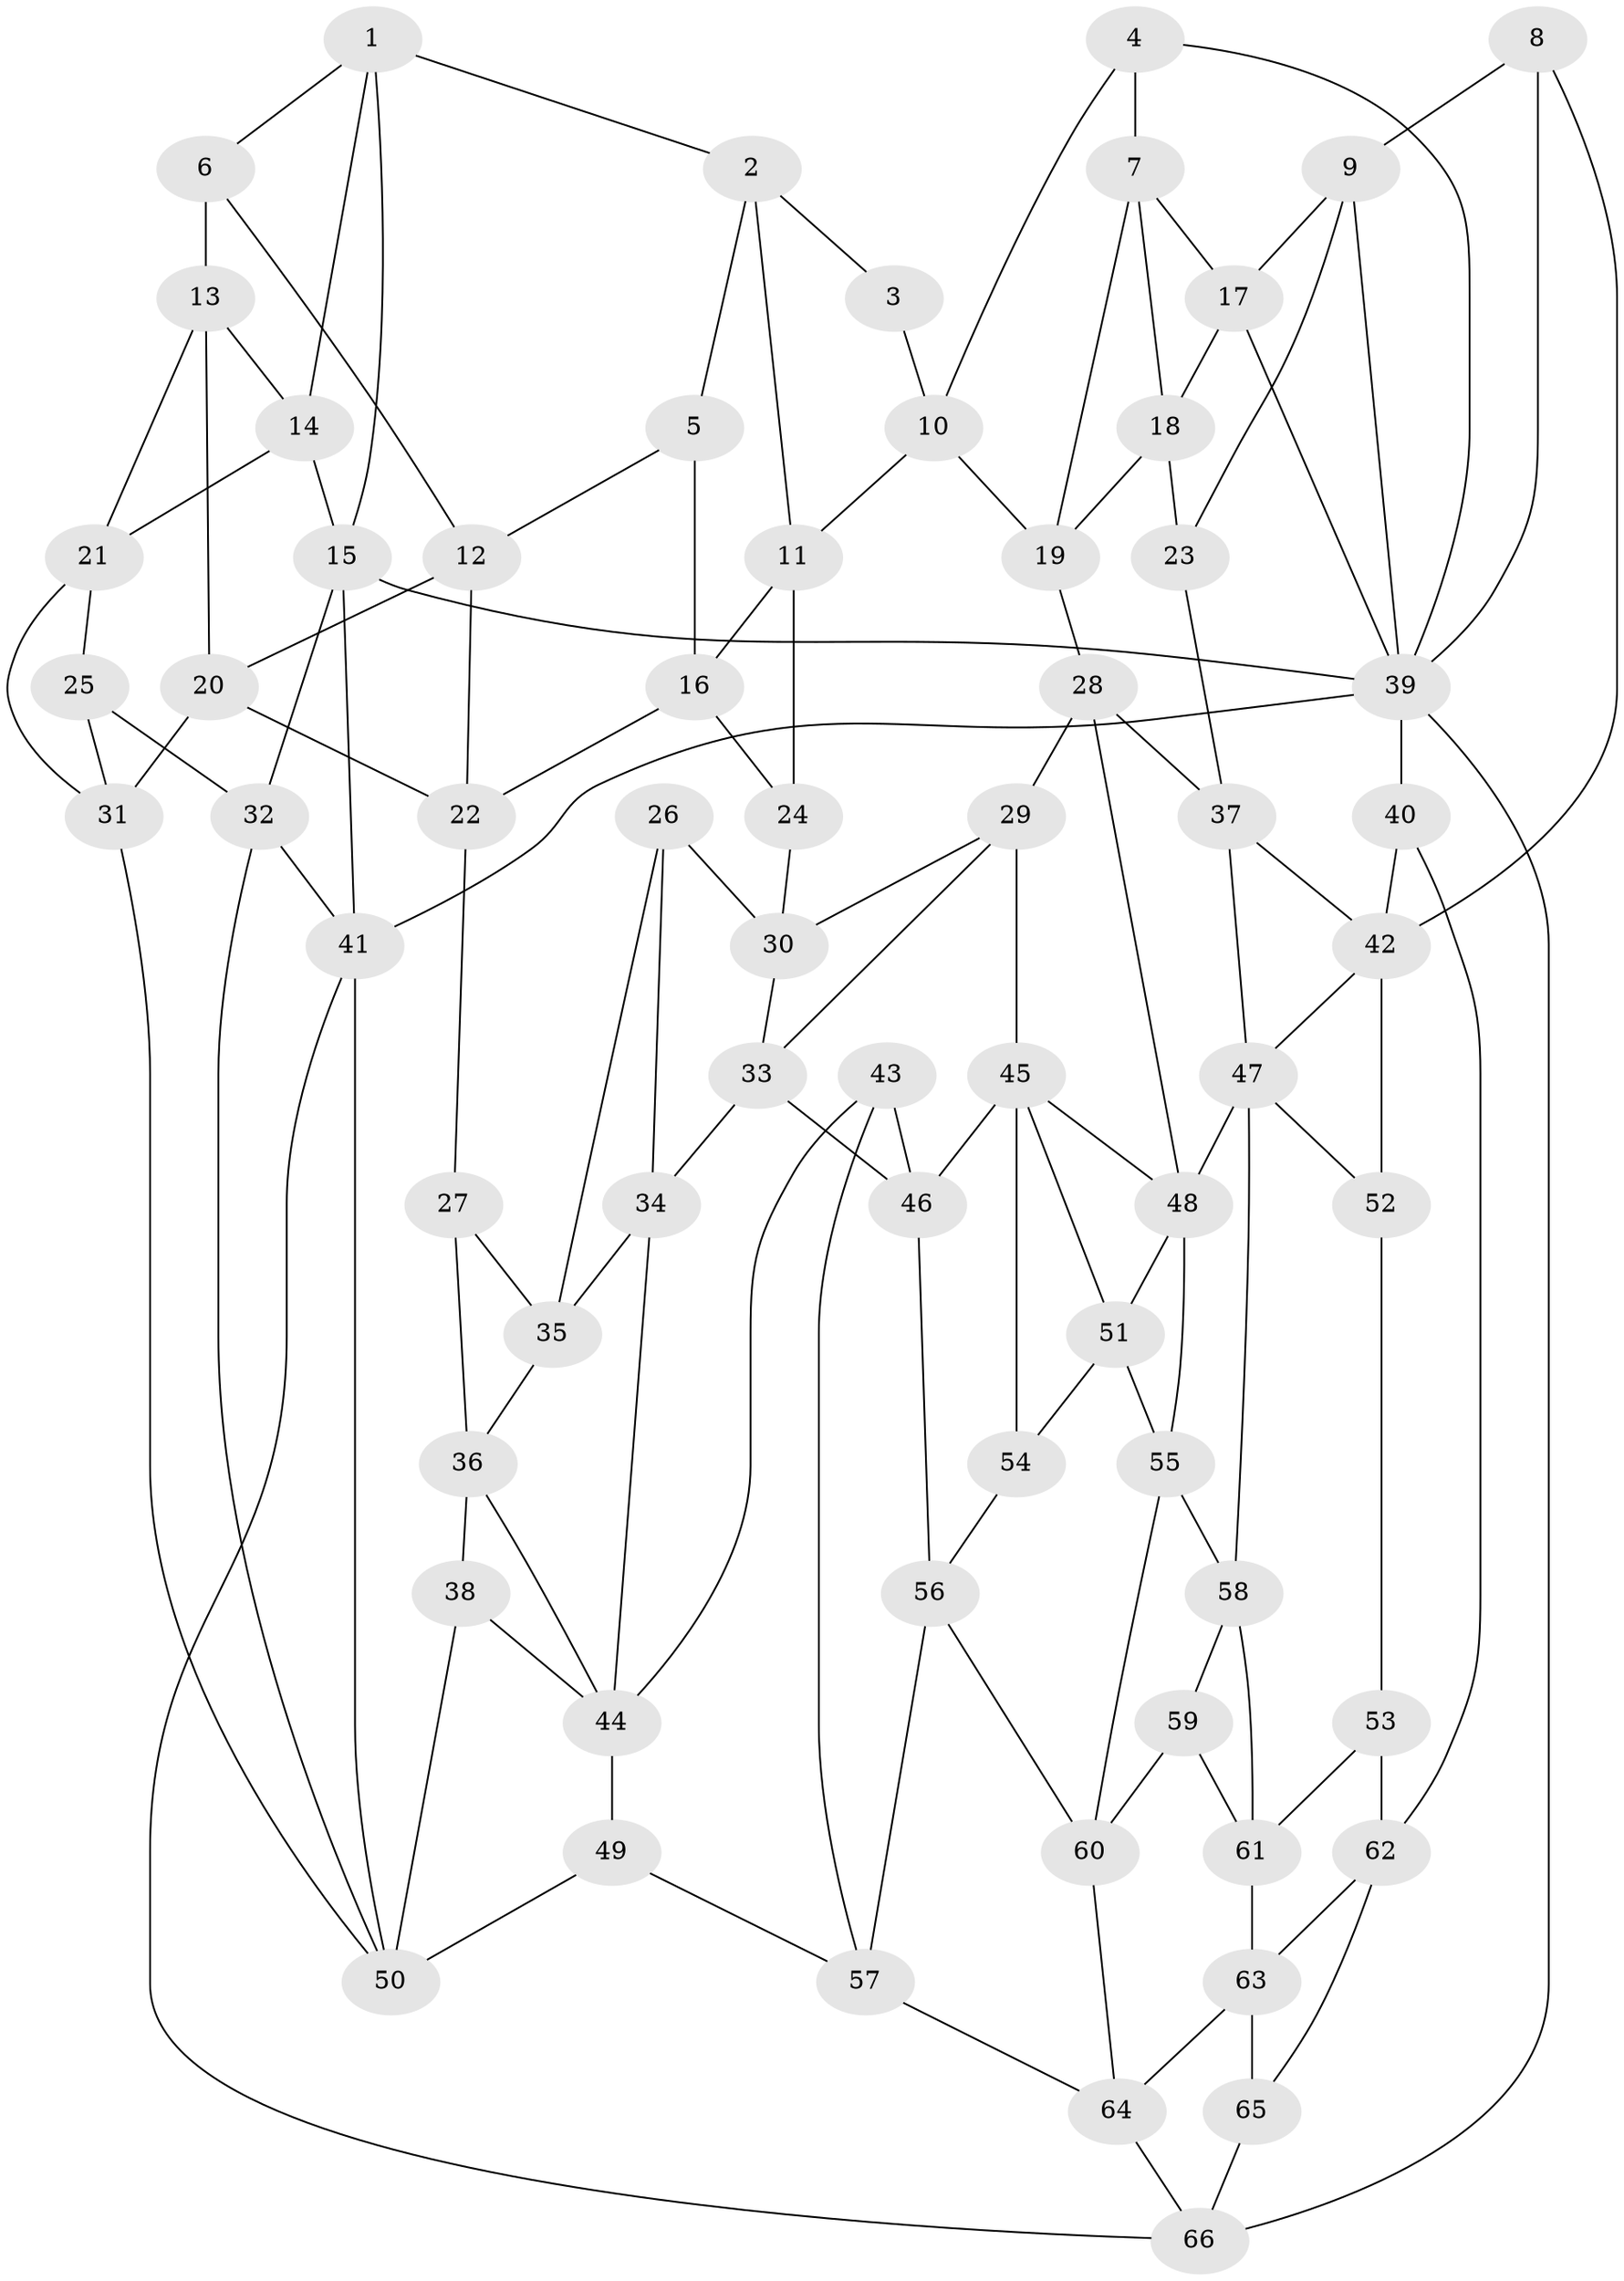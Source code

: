 // original degree distribution, {3: 0.015151515151515152, 4: 0.19696969696969696, 5: 0.6060606060606061, 6: 0.18181818181818182}
// Generated by graph-tools (version 1.1) at 2025/51/03/09/25 03:51:09]
// undirected, 66 vertices, 128 edges
graph export_dot {
graph [start="1"]
  node [color=gray90,style=filled];
  1;
  2;
  3;
  4;
  5;
  6;
  7;
  8;
  9;
  10;
  11;
  12;
  13;
  14;
  15;
  16;
  17;
  18;
  19;
  20;
  21;
  22;
  23;
  24;
  25;
  26;
  27;
  28;
  29;
  30;
  31;
  32;
  33;
  34;
  35;
  36;
  37;
  38;
  39;
  40;
  41;
  42;
  43;
  44;
  45;
  46;
  47;
  48;
  49;
  50;
  51;
  52;
  53;
  54;
  55;
  56;
  57;
  58;
  59;
  60;
  61;
  62;
  63;
  64;
  65;
  66;
  1 -- 2 [weight=1.0];
  1 -- 6 [weight=1.0];
  1 -- 14 [weight=1.0];
  1 -- 15 [weight=1.0];
  2 -- 3 [weight=1.0];
  2 -- 5 [weight=1.0];
  2 -- 11 [weight=1.0];
  3 -- 10 [weight=1.0];
  4 -- 7 [weight=1.0];
  4 -- 10 [weight=1.0];
  4 -- 39 [weight=1.0];
  5 -- 12 [weight=1.0];
  5 -- 16 [weight=1.0];
  6 -- 12 [weight=1.0];
  6 -- 13 [weight=1.0];
  7 -- 17 [weight=1.0];
  7 -- 18 [weight=1.0];
  7 -- 19 [weight=1.0];
  8 -- 9 [weight=1.0];
  8 -- 39 [weight=1.0];
  8 -- 42 [weight=1.0];
  9 -- 17 [weight=1.0];
  9 -- 23 [weight=1.0];
  9 -- 39 [weight=1.0];
  10 -- 11 [weight=1.0];
  10 -- 19 [weight=1.0];
  11 -- 16 [weight=1.0];
  11 -- 24 [weight=1.0];
  12 -- 20 [weight=1.0];
  12 -- 22 [weight=1.0];
  13 -- 14 [weight=1.0];
  13 -- 20 [weight=1.0];
  13 -- 21 [weight=1.0];
  14 -- 15 [weight=1.0];
  14 -- 21 [weight=1.0];
  15 -- 32 [weight=1.0];
  15 -- 39 [weight=1.0];
  15 -- 41 [weight=1.0];
  16 -- 22 [weight=1.0];
  16 -- 24 [weight=1.0];
  17 -- 18 [weight=1.0];
  17 -- 39 [weight=1.0];
  18 -- 19 [weight=1.0];
  18 -- 23 [weight=1.0];
  19 -- 28 [weight=1.0];
  20 -- 22 [weight=1.0];
  20 -- 31 [weight=1.0];
  21 -- 25 [weight=1.0];
  21 -- 31 [weight=1.0];
  22 -- 27 [weight=1.0];
  23 -- 37 [weight=1.0];
  24 -- 30 [weight=1.0];
  25 -- 31 [weight=1.0];
  25 -- 32 [weight=1.0];
  26 -- 30 [weight=1.0];
  26 -- 34 [weight=1.0];
  26 -- 35 [weight=1.0];
  27 -- 35 [weight=1.0];
  27 -- 36 [weight=1.0];
  28 -- 29 [weight=1.0];
  28 -- 37 [weight=1.0];
  28 -- 48 [weight=1.0];
  29 -- 30 [weight=1.0];
  29 -- 33 [weight=1.0];
  29 -- 45 [weight=1.0];
  30 -- 33 [weight=1.0];
  31 -- 50 [weight=1.0];
  32 -- 41 [weight=1.0];
  32 -- 50 [weight=1.0];
  33 -- 34 [weight=1.0];
  33 -- 46 [weight=1.0];
  34 -- 35 [weight=1.0];
  34 -- 44 [weight=1.0];
  35 -- 36 [weight=1.0];
  36 -- 38 [weight=1.0];
  36 -- 44 [weight=1.0];
  37 -- 42 [weight=1.0];
  37 -- 47 [weight=1.0];
  38 -- 44 [weight=1.0];
  38 -- 50 [weight=2.0];
  39 -- 40 [weight=1.0];
  39 -- 41 [weight=1.0];
  39 -- 66 [weight=1.0];
  40 -- 42 [weight=1.0];
  40 -- 62 [weight=1.0];
  41 -- 50 [weight=1.0];
  41 -- 66 [weight=1.0];
  42 -- 47 [weight=1.0];
  42 -- 52 [weight=2.0];
  43 -- 44 [weight=1.0];
  43 -- 46 [weight=1.0];
  43 -- 57 [weight=1.0];
  44 -- 49 [weight=1.0];
  45 -- 46 [weight=2.0];
  45 -- 48 [weight=1.0];
  45 -- 51 [weight=1.0];
  45 -- 54 [weight=1.0];
  46 -- 56 [weight=1.0];
  47 -- 48 [weight=2.0];
  47 -- 52 [weight=1.0];
  47 -- 58 [weight=1.0];
  48 -- 51 [weight=1.0];
  48 -- 55 [weight=1.0];
  49 -- 50 [weight=1.0];
  49 -- 57 [weight=1.0];
  51 -- 54 [weight=1.0];
  51 -- 55 [weight=1.0];
  52 -- 53 [weight=1.0];
  53 -- 61 [weight=1.0];
  53 -- 62 [weight=1.0];
  54 -- 56 [weight=1.0];
  55 -- 58 [weight=1.0];
  55 -- 60 [weight=1.0];
  56 -- 57 [weight=1.0];
  56 -- 60 [weight=1.0];
  57 -- 64 [weight=1.0];
  58 -- 59 [weight=1.0];
  58 -- 61 [weight=1.0];
  59 -- 60 [weight=1.0];
  59 -- 61 [weight=1.0];
  60 -- 64 [weight=1.0];
  61 -- 63 [weight=1.0];
  62 -- 63 [weight=1.0];
  62 -- 65 [weight=1.0];
  63 -- 64 [weight=1.0];
  63 -- 65 [weight=1.0];
  64 -- 66 [weight=1.0];
  65 -- 66 [weight=1.0];
}
